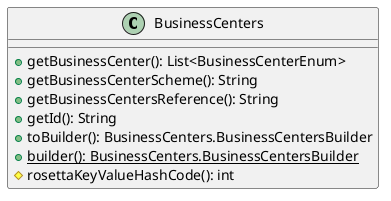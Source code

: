@startuml

    class BusinessCenters [[BusinessCenters.html]] {
        +getBusinessCenter(): List<BusinessCenterEnum>
        +getBusinessCenterScheme(): String
        +getBusinessCentersReference(): String
        +getId(): String
        +toBuilder(): BusinessCenters.BusinessCentersBuilder
        {static} +builder(): BusinessCenters.BusinessCentersBuilder
        #rosettaKeyValueHashCode(): int
    }

@enduml
